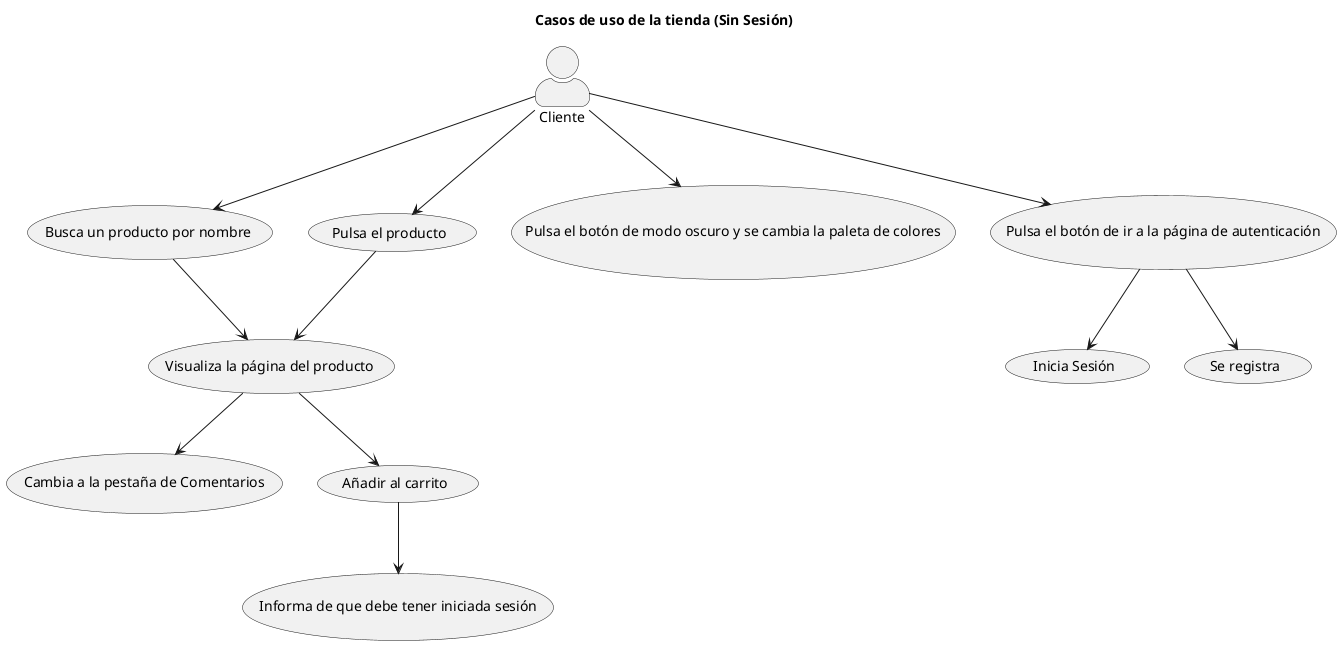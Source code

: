 @startuml
title Casos de uso de la tienda (Sin Sesión)
skinparam actorStyle awesome

:Cliente: --> (Busca un producto por nombre)
(Busca un producto por nombre) --> (Visualiza la página del producto)
(Visualiza la página del producto) --> (Cambia a la pestaña de Comentarios)
(Visualiza la página del producto) --> (Añadir al carrito)
(Añadir al carrito) --> (Informa de que debe tener iniciada sesión)
:Cliente: --> (Pulsa el producto)
(Pulsa el producto) --> (Visualiza la página del producto)
:Cliente: --> (Pulsa el botón de modo oscuro y se cambia la paleta de colores)
:Cliente: --> (Pulsa el botón de ir a la página de autenticación)
(Pulsa el botón de ir a la página de autenticación) --> (Inicia Sesión)
(Pulsa el botón de ir a la página de autenticación) --> (Se registra)

@enduml